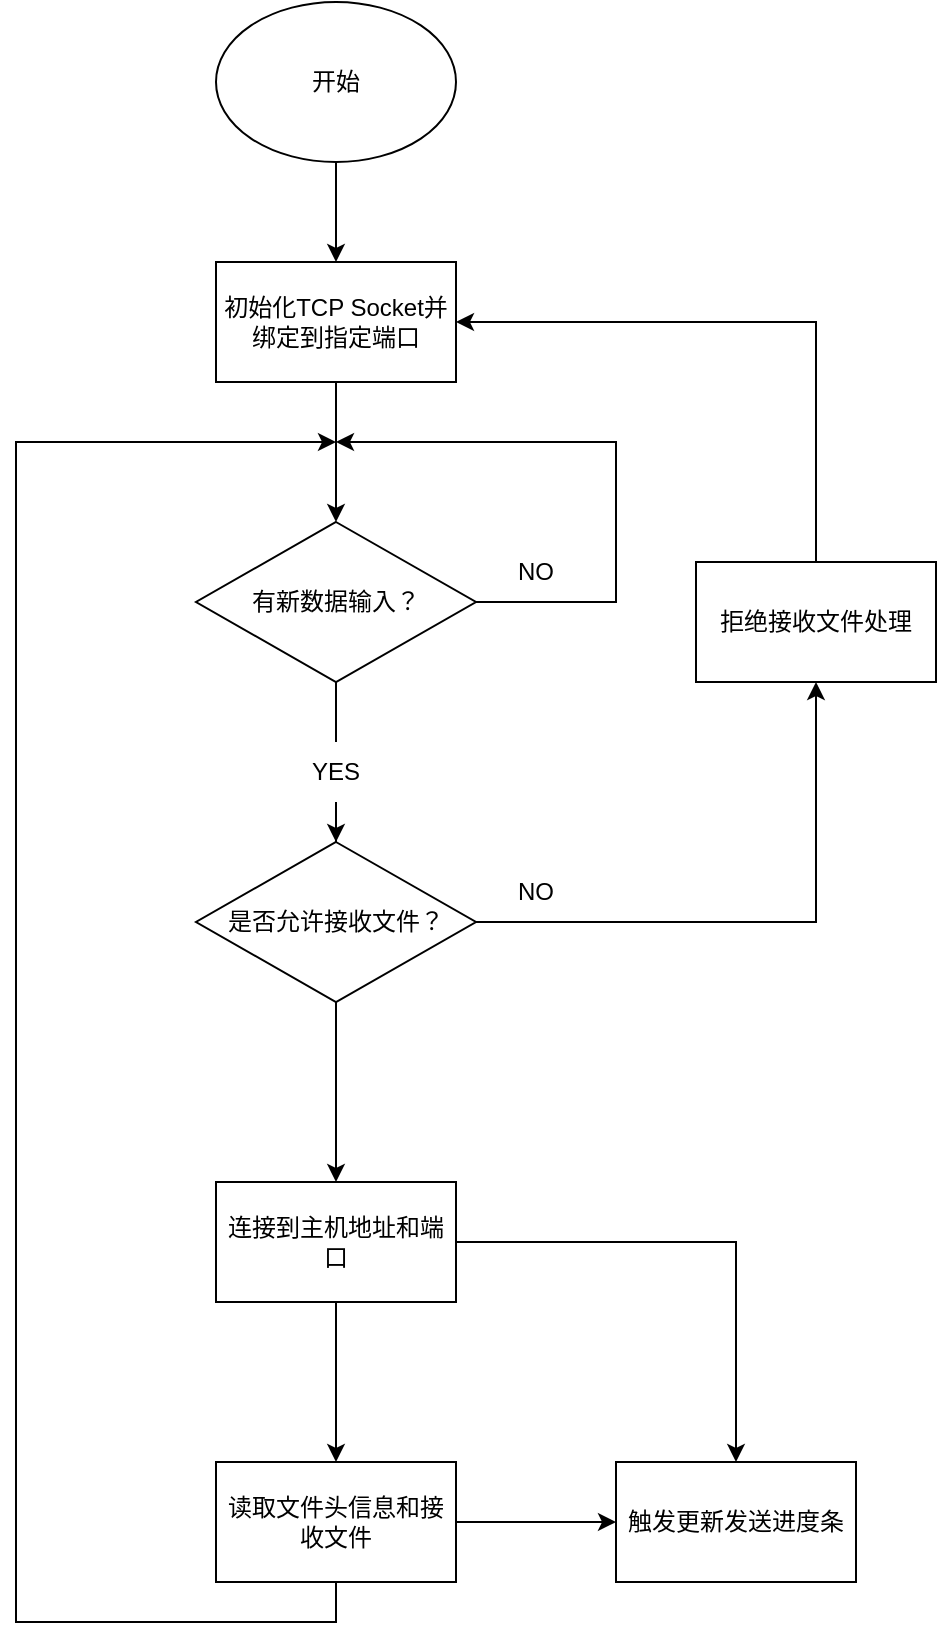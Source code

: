<mxfile version="20.3.0" type="device"><diagram id="C5RBs43oDa-KdzZeNtuy" name="Page-1"><mxGraphModel dx="462" dy="865" grid="1" gridSize="10" guides="1" tooltips="1" connect="1" arrows="1" fold="1" page="1" pageScale="1" pageWidth="827" pageHeight="1169" math="0" shadow="0"><root><mxCell id="WIyWlLk6GJQsqaUBKTNV-0"/><mxCell id="WIyWlLk6GJQsqaUBKTNV-1" parent="WIyWlLk6GJQsqaUBKTNV-0"/><mxCell id="cmLYrTqkvPEu9Kni4waW-2" value="" style="edgeStyle=orthogonalEdgeStyle;rounded=0;orthogonalLoop=1;jettySize=auto;html=1;" parent="WIyWlLk6GJQsqaUBKTNV-1" source="cmLYrTqkvPEu9Kni4waW-0" target="cmLYrTqkvPEu9Kni4waW-1" edge="1"><mxGeometry relative="1" as="geometry"/></mxCell><mxCell id="cmLYrTqkvPEu9Kni4waW-0" value="开始" style="ellipse;whiteSpace=wrap;html=1;" parent="WIyWlLk6GJQsqaUBKTNV-1" vertex="1"><mxGeometry x="340" y="30" width="120" height="80" as="geometry"/></mxCell><mxCell id="cmLYrTqkvPEu9Kni4waW-4" value="" style="edgeStyle=orthogonalEdgeStyle;rounded=0;orthogonalLoop=1;jettySize=auto;html=1;" parent="WIyWlLk6GJQsqaUBKTNV-1" source="cmLYrTqkvPEu9Kni4waW-1" target="cmLYrTqkvPEu9Kni4waW-3" edge="1"><mxGeometry relative="1" as="geometry"/></mxCell><mxCell id="cmLYrTqkvPEu9Kni4waW-1" value="初始化TCP Socket并绑定到指定端口" style="whiteSpace=wrap;html=1;" parent="WIyWlLk6GJQsqaUBKTNV-1" vertex="1"><mxGeometry x="340" y="160" width="120" height="60" as="geometry"/></mxCell><mxCell id="cmLYrTqkvPEu9Kni4waW-5" style="edgeStyle=orthogonalEdgeStyle;rounded=0;orthogonalLoop=1;jettySize=auto;html=1;" parent="WIyWlLk6GJQsqaUBKTNV-1" source="cmLYrTqkvPEu9Kni4waW-3" edge="1"><mxGeometry relative="1" as="geometry"><mxPoint x="400" y="250" as="targetPoint"/><Array as="points"><mxPoint x="540" y="330"/><mxPoint x="540" y="250"/></Array></mxGeometry></mxCell><mxCell id="cmLYrTqkvPEu9Kni4waW-7" value="" style="edgeStyle=orthogonalEdgeStyle;rounded=0;orthogonalLoop=1;jettySize=auto;html=1;startArrow=none;" parent="WIyWlLk6GJQsqaUBKTNV-1" source="6YKIruPlXtY0lxTe86gN-9" target="cmLYrTqkvPEu9Kni4waW-6" edge="1"><mxGeometry relative="1" as="geometry"/></mxCell><mxCell id="cmLYrTqkvPEu9Kni4waW-3" value="有新数据输入？" style="rhombus;whiteSpace=wrap;html=1;" parent="WIyWlLk6GJQsqaUBKTNV-1" vertex="1"><mxGeometry x="330" y="290" width="140" height="80" as="geometry"/></mxCell><mxCell id="cmLYrTqkvPEu9Kni4waW-9" value="" style="edgeStyle=orthogonalEdgeStyle;rounded=0;orthogonalLoop=1;jettySize=auto;html=1;" parent="WIyWlLk6GJQsqaUBKTNV-1" source="cmLYrTqkvPEu9Kni4waW-6" target="cmLYrTqkvPEu9Kni4waW-8" edge="1"><mxGeometry relative="1" as="geometry"/></mxCell><mxCell id="6YKIruPlXtY0lxTe86gN-3" style="edgeStyle=orthogonalEdgeStyle;rounded=0;orthogonalLoop=1;jettySize=auto;html=1;entryX=0.5;entryY=1;entryDx=0;entryDy=0;" parent="WIyWlLk6GJQsqaUBKTNV-1" source="cmLYrTqkvPEu9Kni4waW-6" target="6YKIruPlXtY0lxTe86gN-4" edge="1"><mxGeometry relative="1" as="geometry"><mxPoint x="640" y="380" as="targetPoint"/></mxGeometry></mxCell><mxCell id="cmLYrTqkvPEu9Kni4waW-6" value="是否允许接收文件？" style="rhombus;whiteSpace=wrap;html=1;" parent="WIyWlLk6GJQsqaUBKTNV-1" vertex="1"><mxGeometry x="330" y="450" width="140" height="80" as="geometry"/></mxCell><mxCell id="cmLYrTqkvPEu9Kni4waW-11" value="" style="edgeStyle=orthogonalEdgeStyle;rounded=0;orthogonalLoop=1;jettySize=auto;html=1;" parent="WIyWlLk6GJQsqaUBKTNV-1" source="cmLYrTqkvPEu9Kni4waW-8" target="cmLYrTqkvPEu9Kni4waW-10" edge="1"><mxGeometry relative="1" as="geometry"/></mxCell><mxCell id="6YKIruPlXtY0lxTe86gN-11" style="edgeStyle=orthogonalEdgeStyle;rounded=0;orthogonalLoop=1;jettySize=auto;html=1;" parent="WIyWlLk6GJQsqaUBKTNV-1" source="cmLYrTqkvPEu9Kni4waW-8" target="cmLYrTqkvPEu9Kni4waW-12" edge="1"><mxGeometry relative="1" as="geometry"/></mxCell><mxCell id="cmLYrTqkvPEu9Kni4waW-8" value="连接到主机地址和端口" style="whiteSpace=wrap;html=1;" parent="WIyWlLk6GJQsqaUBKTNV-1" vertex="1"><mxGeometry x="340" y="620" width="120" height="60" as="geometry"/></mxCell><mxCell id="cmLYrTqkvPEu9Kni4waW-13" value="" style="edgeStyle=orthogonalEdgeStyle;rounded=0;orthogonalLoop=1;jettySize=auto;html=1;" parent="WIyWlLk6GJQsqaUBKTNV-1" source="cmLYrTqkvPEu9Kni4waW-10" target="cmLYrTqkvPEu9Kni4waW-12" edge="1"><mxGeometry relative="1" as="geometry"/></mxCell><mxCell id="cmLYrTqkvPEu9Kni4waW-15" style="edgeStyle=orthogonalEdgeStyle;rounded=0;orthogonalLoop=1;jettySize=auto;html=1;" parent="WIyWlLk6GJQsqaUBKTNV-1" source="cmLYrTqkvPEu9Kni4waW-10" edge="1"><mxGeometry relative="1" as="geometry"><mxPoint x="400" y="250" as="targetPoint"/><Array as="points"><mxPoint x="400" y="840"/><mxPoint x="240" y="840"/><mxPoint x="240" y="250"/></Array></mxGeometry></mxCell><mxCell id="cmLYrTqkvPEu9Kni4waW-10" value="读取文件头信息和接收文件" style="whiteSpace=wrap;html=1;" parent="WIyWlLk6GJQsqaUBKTNV-1" vertex="1"><mxGeometry x="340" y="760" width="120" height="60" as="geometry"/></mxCell><mxCell id="cmLYrTqkvPEu9Kni4waW-12" value="触发更新发送进度条" style="whiteSpace=wrap;html=1;" parent="WIyWlLk6GJQsqaUBKTNV-1" vertex="1"><mxGeometry x="540" y="760" width="120" height="60" as="geometry"/></mxCell><mxCell id="6YKIruPlXtY0lxTe86gN-2" value="NO" style="text;html=1;strokeColor=none;fillColor=none;align=center;verticalAlign=middle;whiteSpace=wrap;rounded=0;" parent="WIyWlLk6GJQsqaUBKTNV-1" vertex="1"><mxGeometry x="470" y="300" width="60" height="30" as="geometry"/></mxCell><mxCell id="6YKIruPlXtY0lxTe86gN-5" style="edgeStyle=orthogonalEdgeStyle;rounded=0;orthogonalLoop=1;jettySize=auto;html=1;entryX=1;entryY=0.5;entryDx=0;entryDy=0;" parent="WIyWlLk6GJQsqaUBKTNV-1" source="6YKIruPlXtY0lxTe86gN-4" target="cmLYrTqkvPEu9Kni4waW-1" edge="1"><mxGeometry relative="1" as="geometry"><Array as="points"><mxPoint x="640" y="190"/></Array></mxGeometry></mxCell><mxCell id="6YKIruPlXtY0lxTe86gN-4" value="拒绝接收文件处理" style="rounded=0;whiteSpace=wrap;html=1;" parent="WIyWlLk6GJQsqaUBKTNV-1" vertex="1"><mxGeometry x="580" y="310" width="120" height="60" as="geometry"/></mxCell><mxCell id="6YKIruPlXtY0lxTe86gN-8" value="NO" style="text;html=1;strokeColor=none;fillColor=none;align=center;verticalAlign=middle;whiteSpace=wrap;rounded=0;" parent="WIyWlLk6GJQsqaUBKTNV-1" vertex="1"><mxGeometry x="470" y="460" width="60" height="30" as="geometry"/></mxCell><mxCell id="6YKIruPlXtY0lxTe86gN-9" value="YES" style="text;html=1;strokeColor=none;fillColor=none;align=center;verticalAlign=middle;whiteSpace=wrap;rounded=0;" parent="WIyWlLk6GJQsqaUBKTNV-1" vertex="1"><mxGeometry x="370" y="400" width="60" height="30" as="geometry"/></mxCell><mxCell id="6YKIruPlXtY0lxTe86gN-10" value="" style="edgeStyle=orthogonalEdgeStyle;rounded=0;orthogonalLoop=1;jettySize=auto;html=1;endArrow=none;" parent="WIyWlLk6GJQsqaUBKTNV-1" source="cmLYrTqkvPEu9Kni4waW-3" target="6YKIruPlXtY0lxTe86gN-9" edge="1"><mxGeometry relative="1" as="geometry"><mxPoint x="400" y="370" as="sourcePoint"/><mxPoint x="400" y="450" as="targetPoint"/></mxGeometry></mxCell></root></mxGraphModel></diagram></mxfile>